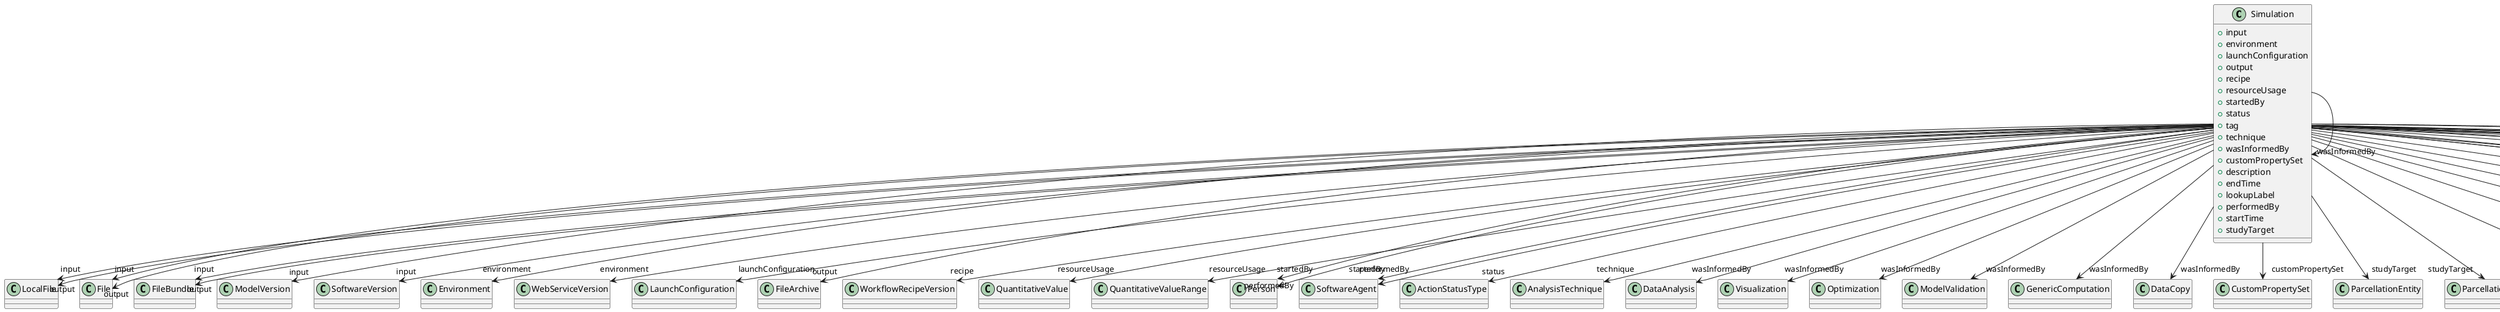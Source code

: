 @startuml
class Simulation {
+input
+environment
+launchConfiguration
+output
+recipe
+resourceUsage
+startedBy
+status
+tag
+technique
+wasInformedBy
+customPropertySet
+description
+endTime
+lookupLabel
+performedBy
+startTime
+studyTarget

}
Simulation -d-> "input" LocalFile
Simulation -d-> "input" File
Simulation -d-> "input" FileBundle
Simulation -d-> "input" ModelVersion
Simulation -d-> "input" SoftwareVersion
Simulation -d-> "environment" Environment
Simulation -d-> "environment" WebServiceVersion
Simulation -d-> "launchConfiguration" LaunchConfiguration
Simulation -d-> "output" LocalFile
Simulation -d-> "output" File
Simulation -d-> "output" FileArchive
Simulation -d-> "output" FileBundle
Simulation -d-> "recipe" WorkflowRecipeVersion
Simulation -d-> "resourceUsage" QuantitativeValue
Simulation -d-> "resourceUsage" QuantitativeValueRange
Simulation -d-> "startedBy" Person
Simulation -d-> "startedBy" SoftwareAgent
Simulation -d-> "status" ActionStatusType
Simulation -d-> "technique" AnalysisTechnique
Simulation -d-> "wasInformedBy" DataAnalysis
Simulation -d-> "wasInformedBy" Visualization
Simulation -d-> "wasInformedBy" Optimization
Simulation -d-> "wasInformedBy" ModelValidation
Simulation -d-> "wasInformedBy" GenericComputation
Simulation -d-> "wasInformedBy" DataCopy
Simulation -d-> "wasInformedBy" Simulation
Simulation -d-> "customPropertySet" CustomPropertySet
Simulation -d-> "performedBy" Person
Simulation -d-> "performedBy" SoftwareAgent
Simulation -d-> "studyTarget" ParcellationEntity
Simulation -d-> "studyTarget" ParcellationEntityVersion
Simulation -d-> "studyTarget" CustomAnatomicalEntity
Simulation -d-> "studyTarget" ElectricalStimulusType
Simulation -d-> "studyTarget" OpticalStimulusType
Simulation -d-> "studyTarget" VisualStimulusType
Simulation -d-> "studyTarget" GeneticStrainType
Simulation -d-> "studyTarget" CellCultureType
Simulation -d-> "studyTarget" Disease
Simulation -d-> "studyTarget" DiseaseModel
Simulation -d-> "studyTarget" TactileStimulusType
Simulation -d-> "studyTarget" AuditoryStimulusType
Simulation -d-> "studyTarget" BreedingType
Simulation -d-> "studyTarget" OlfactoryStimulusType
Simulation -d-> "studyTarget" MolecularEntity
Simulation -d-> "studyTarget" CellType
Simulation -d-> "studyTarget" GustatoryStimulusType
Simulation -d-> "studyTarget" BiologicalSex
Simulation -d-> "studyTarget" UBERONParcellation
Simulation -d-> "studyTarget" Organ
Simulation -d-> "studyTarget" Handedness
Simulation -d-> "studyTarget" OrganismSubstance
Simulation -d-> "studyTarget" Species
Simulation -d-> "studyTarget" TermSuggestion
Simulation -d-> "studyTarget" SubcellularEntity
Simulation -d-> "studyTarget" BiologicalOrder
Simulation -d-> "studyTarget" OrganismSystem

@enduml